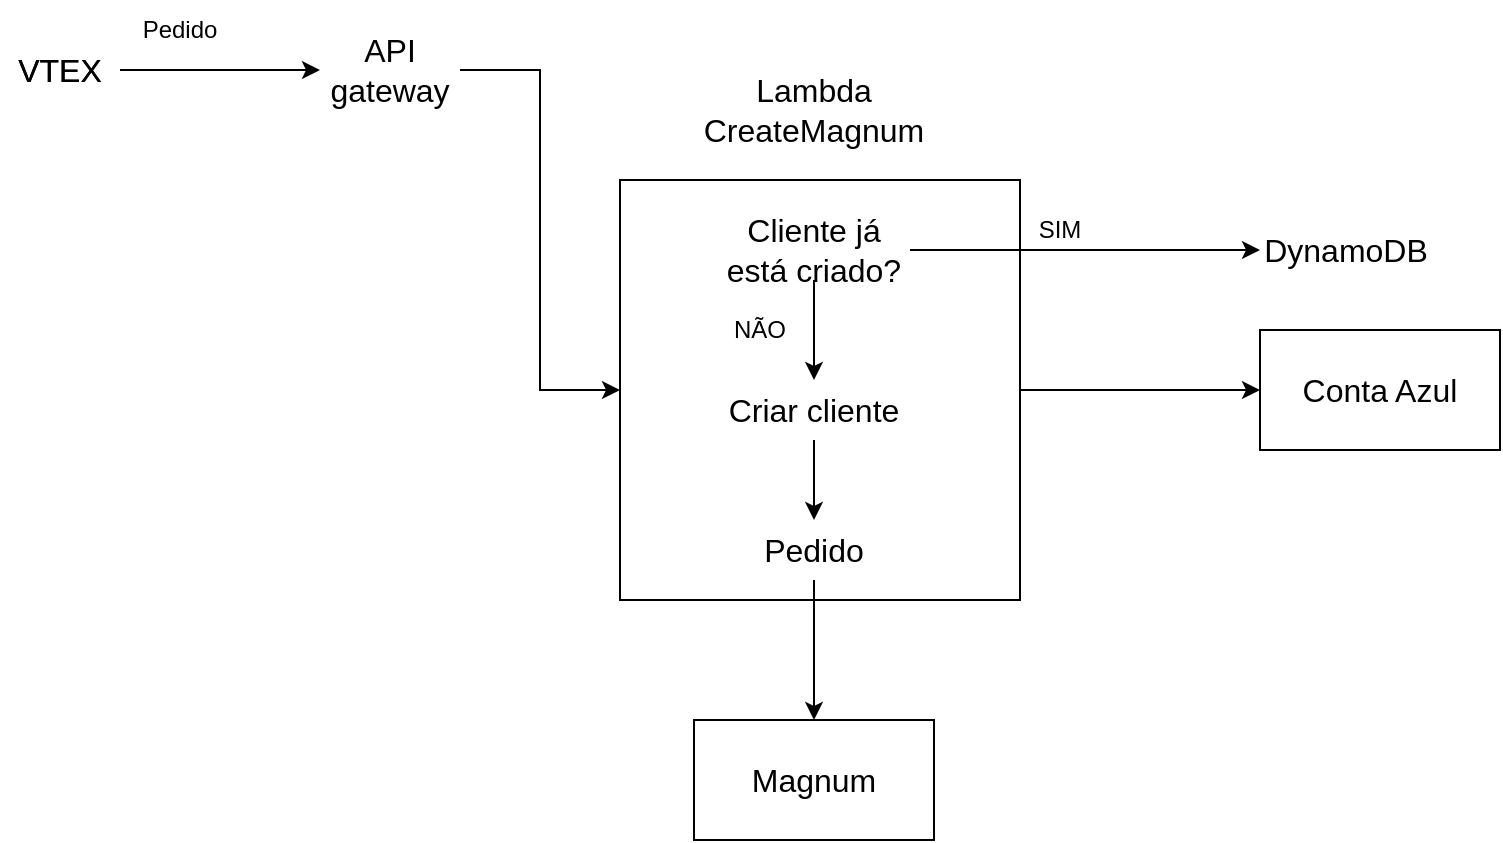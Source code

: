<mxfile version="26.0.4">
  <diagram name="Página-1" id="JwrMWpCtj4y0UdQ7Rwn1">
    <mxGraphModel dx="826" dy="395" grid="1" gridSize="10" guides="1" tooltips="1" connect="1" arrows="1" fold="1" page="1" pageScale="1" pageWidth="827" pageHeight="1169" math="0" shadow="0">
      <root>
        <mxCell id="0" />
        <mxCell id="1" parent="0" />
        <mxCell id="kz-f4gQek6T-iXyx_C5O-1" value="VTEX" style="text;html=1;align=center;verticalAlign=middle;whiteSpace=wrap;rounded=0;fontSize=16;" vertex="1" parent="1">
          <mxGeometry x="50" y="40" width="60" height="30" as="geometry" />
        </mxCell>
        <mxCell id="kz-f4gQek6T-iXyx_C5O-5" style="edgeStyle=orthogonalEdgeStyle;rounded=0;orthogonalLoop=1;jettySize=auto;html=1;" edge="1" parent="1" source="kz-f4gQek6T-iXyx_C5O-3" target="kz-f4gQek6T-iXyx_C5O-4">
          <mxGeometry relative="1" as="geometry" />
        </mxCell>
        <mxCell id="kz-f4gQek6T-iXyx_C5O-3" value="VTEX" style="text;html=1;align=center;verticalAlign=middle;whiteSpace=wrap;rounded=0;fontSize=16;" vertex="1" parent="1">
          <mxGeometry x="50" y="40" width="60" height="30" as="geometry" />
        </mxCell>
        <mxCell id="kz-f4gQek6T-iXyx_C5O-29" style="edgeStyle=orthogonalEdgeStyle;rounded=0;orthogonalLoop=1;jettySize=auto;html=1;entryX=0;entryY=0.5;entryDx=0;entryDy=0;" edge="1" parent="1" source="kz-f4gQek6T-iXyx_C5O-4" target="kz-f4gQek6T-iXyx_C5O-13">
          <mxGeometry relative="1" as="geometry" />
        </mxCell>
        <mxCell id="kz-f4gQek6T-iXyx_C5O-4" value="API gateway" style="text;html=1;align=center;verticalAlign=middle;whiteSpace=wrap;rounded=0;fontSize=16;" vertex="1" parent="1">
          <mxGeometry x="210" y="40" width="70" height="30" as="geometry" />
        </mxCell>
        <mxCell id="kz-f4gQek6T-iXyx_C5O-39" style="edgeStyle=orthogonalEdgeStyle;rounded=0;orthogonalLoop=1;jettySize=auto;html=1;entryX=0;entryY=0.5;entryDx=0;entryDy=0;" edge="1" parent="1" source="kz-f4gQek6T-iXyx_C5O-13" target="kz-f4gQek6T-iXyx_C5O-38">
          <mxGeometry relative="1" as="geometry" />
        </mxCell>
        <mxCell id="kz-f4gQek6T-iXyx_C5O-13" value="" style="rounded=0;whiteSpace=wrap;html=1;" vertex="1" parent="1">
          <mxGeometry x="360" y="110" width="200" height="210" as="geometry" />
        </mxCell>
        <mxCell id="kz-f4gQek6T-iXyx_C5O-21" style="edgeStyle=orthogonalEdgeStyle;rounded=0;orthogonalLoop=1;jettySize=auto;html=1;" edge="1" parent="1" source="kz-f4gQek6T-iXyx_C5O-16" target="kz-f4gQek6T-iXyx_C5O-20">
          <mxGeometry relative="1" as="geometry" />
        </mxCell>
        <mxCell id="kz-f4gQek6T-iXyx_C5O-25" style="edgeStyle=orthogonalEdgeStyle;rounded=0;orthogonalLoop=1;jettySize=auto;html=1;" edge="1" parent="1" source="kz-f4gQek6T-iXyx_C5O-16" target="kz-f4gQek6T-iXyx_C5O-24">
          <mxGeometry relative="1" as="geometry" />
        </mxCell>
        <mxCell id="kz-f4gQek6T-iXyx_C5O-16" value="Cliente já está criado?" style="text;html=1;align=center;verticalAlign=middle;whiteSpace=wrap;rounded=0;fontSize=16;" vertex="1" parent="1">
          <mxGeometry x="409" y="130" width="96" height="30" as="geometry" />
        </mxCell>
        <mxCell id="kz-f4gQek6T-iXyx_C5O-20" value="DynamoDB" style="text;html=1;align=center;verticalAlign=middle;whiteSpace=wrap;rounded=0;fontSize=16;" vertex="1" parent="1">
          <mxGeometry x="680" y="130" width="86" height="30" as="geometry" />
        </mxCell>
        <mxCell id="kz-f4gQek6T-iXyx_C5O-22" value="SIM" style="text;html=1;align=center;verticalAlign=middle;whiteSpace=wrap;rounded=0;" vertex="1" parent="1">
          <mxGeometry x="550" y="120" width="60" height="30" as="geometry" />
        </mxCell>
        <mxCell id="kz-f4gQek6T-iXyx_C5O-23" value="NÃO" style="text;html=1;align=center;verticalAlign=middle;whiteSpace=wrap;rounded=0;" vertex="1" parent="1">
          <mxGeometry x="400" y="170" width="60" height="30" as="geometry" />
        </mxCell>
        <mxCell id="kz-f4gQek6T-iXyx_C5O-28" style="edgeStyle=orthogonalEdgeStyle;rounded=0;orthogonalLoop=1;jettySize=auto;html=1;entryX=0.5;entryY=0;entryDx=0;entryDy=0;" edge="1" parent="1" source="kz-f4gQek6T-iXyx_C5O-24" target="kz-f4gQek6T-iXyx_C5O-26">
          <mxGeometry relative="1" as="geometry" />
        </mxCell>
        <mxCell id="kz-f4gQek6T-iXyx_C5O-24" value="Criar cliente" style="text;html=1;align=center;verticalAlign=middle;whiteSpace=wrap;rounded=0;fontSize=16;" vertex="1" parent="1">
          <mxGeometry x="409" y="210" width="96" height="30" as="geometry" />
        </mxCell>
        <mxCell id="kz-f4gQek6T-iXyx_C5O-37" style="edgeStyle=orthogonalEdgeStyle;rounded=0;orthogonalLoop=1;jettySize=auto;html=1;" edge="1" parent="1" source="kz-f4gQek6T-iXyx_C5O-26" target="kz-f4gQek6T-iXyx_C5O-36">
          <mxGeometry relative="1" as="geometry" />
        </mxCell>
        <mxCell id="kz-f4gQek6T-iXyx_C5O-26" value="Pedido" style="text;html=1;align=center;verticalAlign=middle;whiteSpace=wrap;rounded=0;fontSize=16;" vertex="1" parent="1">
          <mxGeometry x="409" y="280" width="96" height="30" as="geometry" />
        </mxCell>
        <mxCell id="kz-f4gQek6T-iXyx_C5O-30" value="Lambda&lt;div&gt;CreateMagnum&lt;/div&gt;" style="text;html=1;align=center;verticalAlign=middle;whiteSpace=wrap;rounded=0;fontSize=16;" vertex="1" parent="1">
          <mxGeometry x="414" y="60" width="86" height="30" as="geometry" />
        </mxCell>
        <mxCell id="kz-f4gQek6T-iXyx_C5O-31" value="Pedido" style="text;html=1;align=center;verticalAlign=middle;whiteSpace=wrap;rounded=0;" vertex="1" parent="1">
          <mxGeometry x="110" y="20" width="60" height="30" as="geometry" />
        </mxCell>
        <mxCell id="kz-f4gQek6T-iXyx_C5O-36" value="Magnum" style="rounded=0;whiteSpace=wrap;html=1;fontSize=16;" vertex="1" parent="1">
          <mxGeometry x="397" y="380" width="120" height="60" as="geometry" />
        </mxCell>
        <mxCell id="kz-f4gQek6T-iXyx_C5O-38" value="Conta Azul" style="rounded=0;whiteSpace=wrap;html=1;fontSize=16;" vertex="1" parent="1">
          <mxGeometry x="680" y="185" width="120" height="60" as="geometry" />
        </mxCell>
      </root>
    </mxGraphModel>
  </diagram>
</mxfile>
